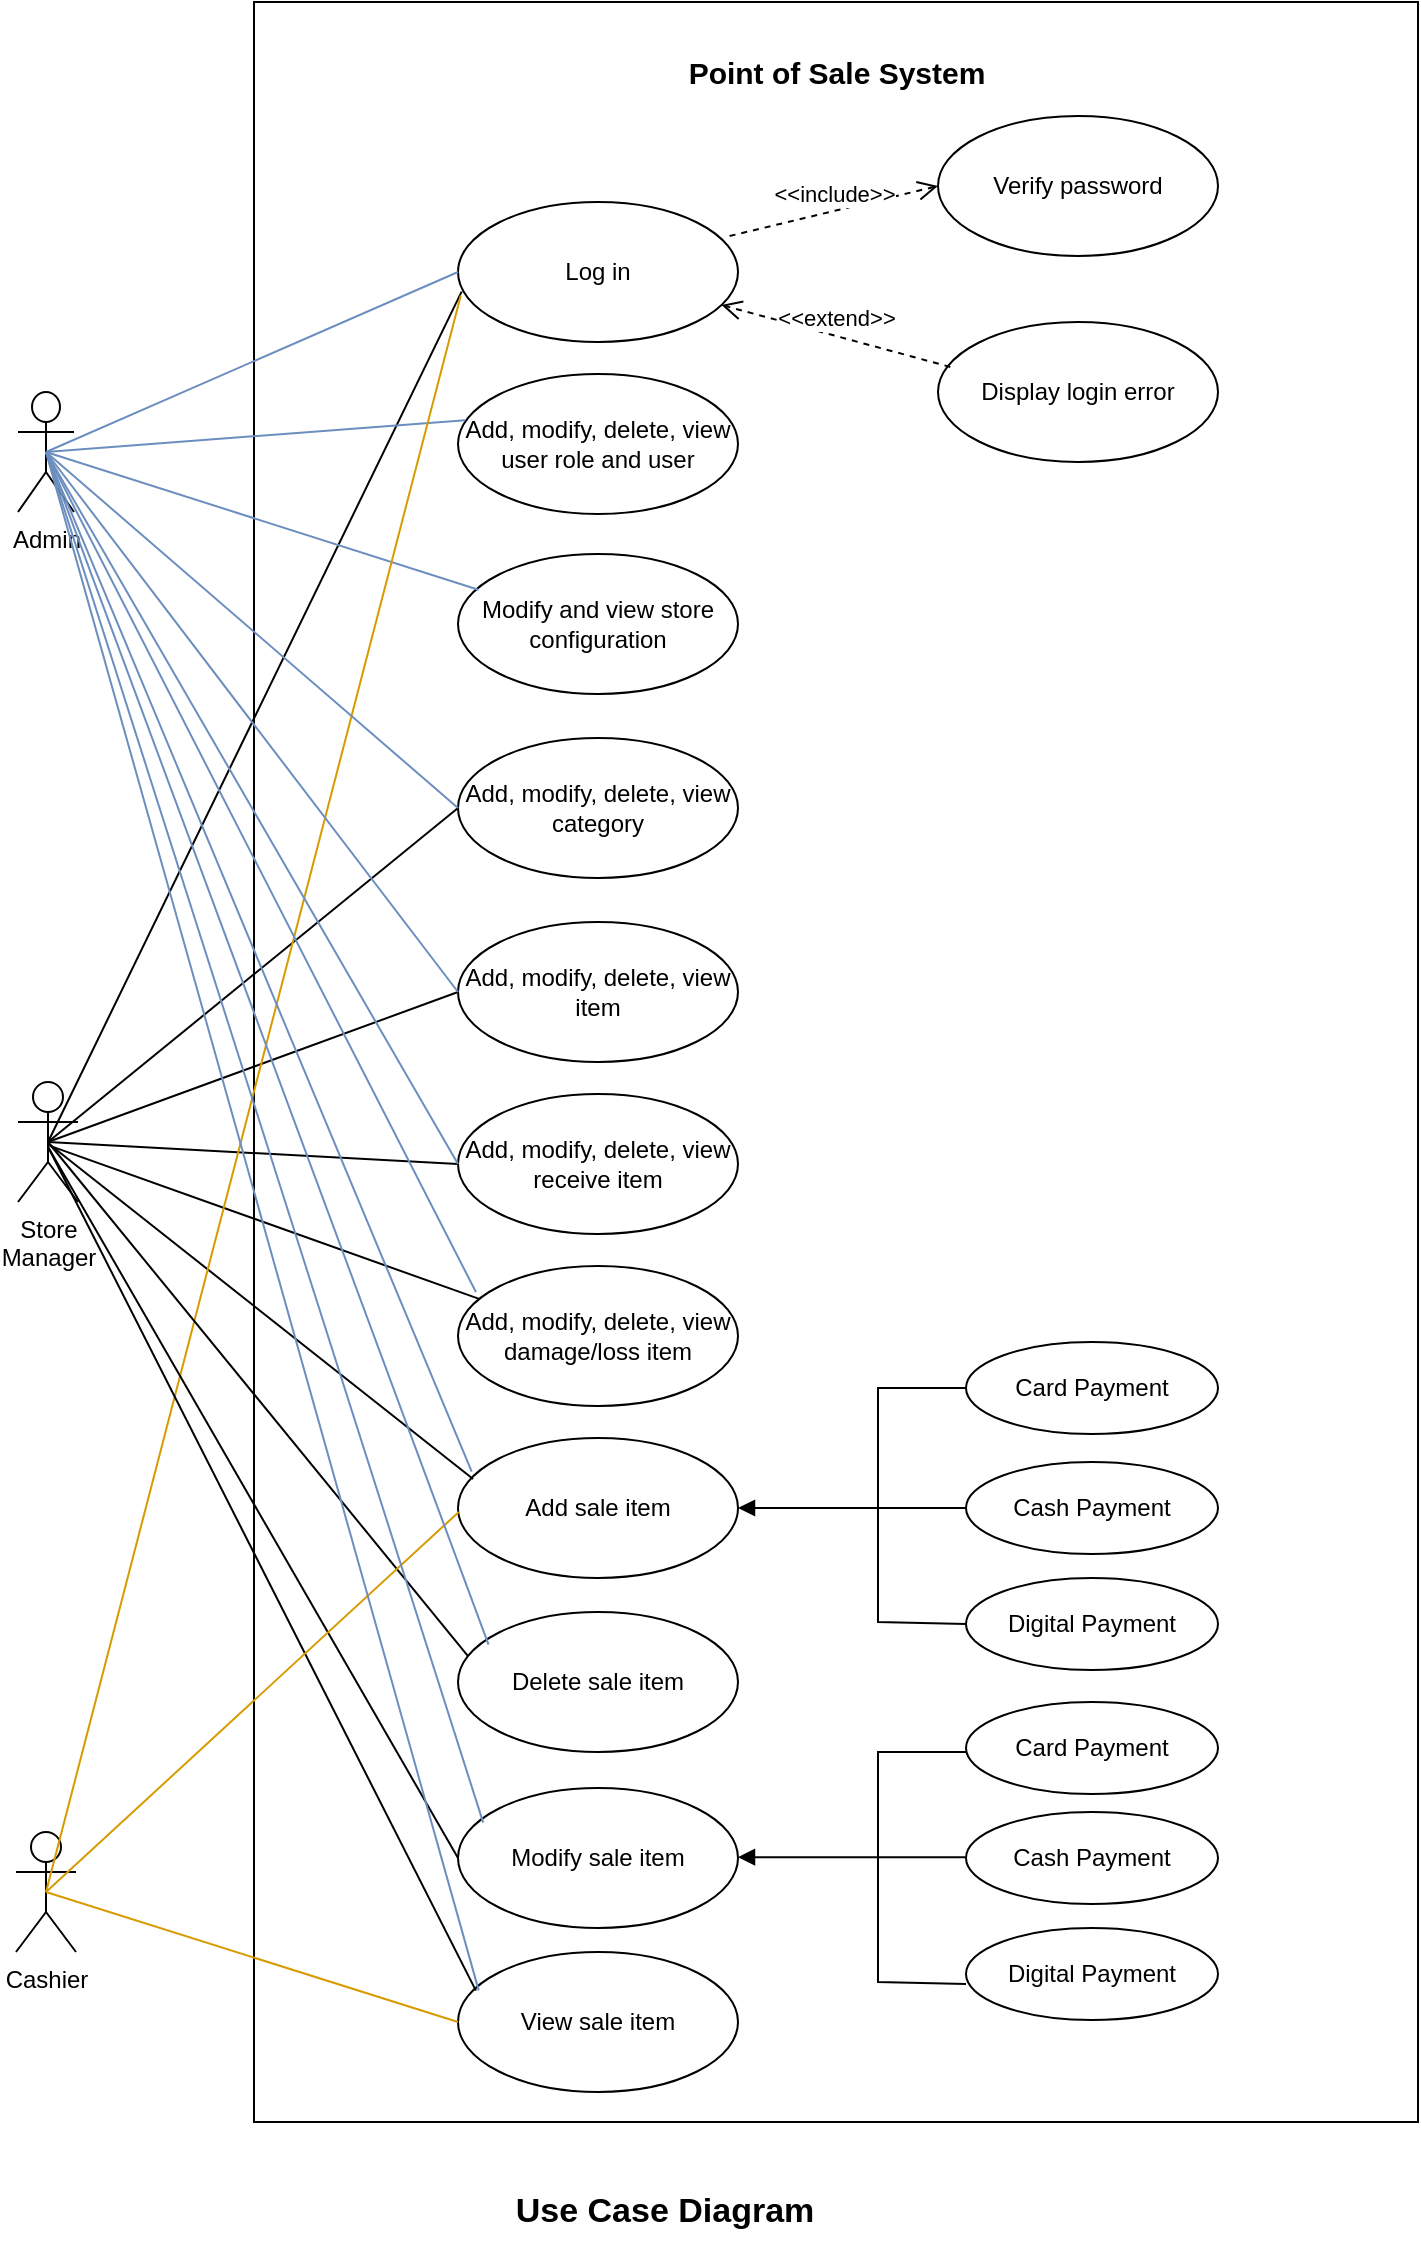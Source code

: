 <mxfile version="22.1.5" type="device">
  <diagram id="_tdXdHNpoLKDSGcBnlQh" name="Page-2">
    <mxGraphModel dx="773" dy="1018" grid="1" gridSize="10" guides="1" tooltips="1" connect="1" arrows="1" fold="1" page="1" pageScale="1" pageWidth="827" pageHeight="1169" math="0" shadow="0">
      <root>
        <mxCell id="0" />
        <mxCell id="1" parent="0" />
        <mxCell id="z1F4Iy232Cv671Z0-eVo-1" value="" style="rounded=0;whiteSpace=wrap;html=1;glass=0;shadow=0;" parent="1" vertex="1">
          <mxGeometry x="1060" y="20" width="582" height="1060" as="geometry" />
        </mxCell>
        <mxCell id="z1F4Iy232Cv671Z0-eVo-2" value="Admin" style="shape=umlActor;verticalLabelPosition=bottom;verticalAlign=top;html=1;" parent="1" vertex="1">
          <mxGeometry x="942" y="215" width="28" height="60" as="geometry" />
        </mxCell>
        <mxCell id="z1F4Iy232Cv671Z0-eVo-3" value="Store&lt;br&gt;Manager" style="shape=umlActor;verticalLabelPosition=bottom;verticalAlign=top;html=1;" parent="1" vertex="1">
          <mxGeometry x="942" y="560" width="30" height="60" as="geometry" />
        </mxCell>
        <mxCell id="z1F4Iy232Cv671Z0-eVo-4" value="&lt;b&gt;Point of Sale System&lt;/b&gt;" style="text;html=1;align=center;verticalAlign=middle;resizable=0;points=[];autosize=1;strokeColor=none;fillColor=none;fontSize=15;" parent="1" vertex="1">
          <mxGeometry x="1266" y="40" width="170" height="30" as="geometry" />
        </mxCell>
        <mxCell id="z1F4Iy232Cv671Z0-eVo-5" value="Log in" style="ellipse;whiteSpace=wrap;html=1;" parent="1" vertex="1">
          <mxGeometry x="1162" y="120" width="140" height="70" as="geometry" />
        </mxCell>
        <mxCell id="z1F4Iy232Cv671Z0-eVo-6" value="Verify password" style="ellipse;whiteSpace=wrap;html=1;" parent="1" vertex="1">
          <mxGeometry x="1402" y="77" width="140" height="70" as="geometry" />
        </mxCell>
        <mxCell id="z1F4Iy232Cv671Z0-eVo-7" value="Display login error" style="ellipse;whiteSpace=wrap;html=1;" parent="1" vertex="1">
          <mxGeometry x="1402" y="180" width="140" height="70" as="geometry" />
        </mxCell>
        <mxCell id="z1F4Iy232Cv671Z0-eVo-8" value="&amp;lt;&amp;lt;include&amp;gt;&amp;gt;" style="html=1;verticalAlign=bottom;endArrow=open;dashed=1;endSize=8;curved=0;rounded=0;exitX=0.97;exitY=0.243;exitDx=0;exitDy=0;entryX=0;entryY=0.5;entryDx=0;entryDy=0;exitPerimeter=0;" parent="1" source="z1F4Iy232Cv671Z0-eVo-5" target="z1F4Iy232Cv671Z0-eVo-6" edge="1">
          <mxGeometry relative="1" as="geometry">
            <mxPoint x="1239" y="110" as="sourcePoint" />
            <mxPoint x="1159" y="110" as="targetPoint" />
          </mxGeometry>
        </mxCell>
        <mxCell id="z1F4Iy232Cv671Z0-eVo-9" value="&amp;lt;&amp;lt;extend&amp;gt;&amp;gt;" style="html=1;verticalAlign=bottom;endArrow=open;dashed=1;endSize=8;curved=0;rounded=0;exitX=0.044;exitY=0.321;exitDx=0;exitDy=0;exitPerimeter=0;" parent="1" source="z1F4Iy232Cv671Z0-eVo-7" target="z1F4Iy232Cv671Z0-eVo-5" edge="1">
          <mxGeometry relative="1" as="geometry">
            <mxPoint x="1289" y="140" as="sourcePoint" />
            <mxPoint x="1249" y="170" as="targetPoint" />
          </mxGeometry>
        </mxCell>
        <mxCell id="z1F4Iy232Cv671Z0-eVo-10" value="" style="endArrow=none;html=1;rounded=0;exitX=0.5;exitY=0.5;exitDx=0;exitDy=0;exitPerimeter=0;entryX=0;entryY=0.5;entryDx=0;entryDy=0;fillColor=#dae8fc;strokeColor=#6c8ebf;" parent="1" source="z1F4Iy232Cv671Z0-eVo-2" target="z1F4Iy232Cv671Z0-eVo-5" edge="1">
          <mxGeometry width="50" height="50" relative="1" as="geometry">
            <mxPoint x="1049" y="127" as="sourcePoint" />
            <mxPoint x="1099" y="77" as="targetPoint" />
          </mxGeometry>
        </mxCell>
        <mxCell id="z1F4Iy232Cv671Z0-eVo-11" value="" style="endArrow=none;html=1;rounded=0;exitX=0.5;exitY=0.5;exitDx=0;exitDy=0;exitPerimeter=0;entryX=0.013;entryY=0.64;entryDx=0;entryDy=0;entryPerimeter=0;" parent="1" source="z1F4Iy232Cv671Z0-eVo-3" target="z1F4Iy232Cv671Z0-eVo-5" edge="1">
          <mxGeometry width="50" height="50" relative="1" as="geometry">
            <mxPoint x="995" y="122" as="sourcePoint" />
            <mxPoint x="1119" y="170" as="targetPoint" />
          </mxGeometry>
        </mxCell>
        <mxCell id="z1F4Iy232Cv671Z0-eVo-12" value="Add, modify, delete, view user role and user" style="ellipse;whiteSpace=wrap;html=1;" parent="1" vertex="1">
          <mxGeometry x="1162" y="206" width="140" height="70" as="geometry" />
        </mxCell>
        <mxCell id="z1F4Iy232Cv671Z0-eVo-13" value="" style="endArrow=none;html=1;rounded=0;exitX=0.5;exitY=0.5;exitDx=0;exitDy=0;exitPerimeter=0;entryX=0.026;entryY=0.33;entryDx=0;entryDy=0;entryPerimeter=0;fillColor=#dae8fc;strokeColor=#6c8ebf;" parent="1" source="z1F4Iy232Cv671Z0-eVo-2" target="z1F4Iy232Cv671Z0-eVo-12" edge="1">
          <mxGeometry width="50" height="50" relative="1" as="geometry">
            <mxPoint x="995" y="122" as="sourcePoint" />
            <mxPoint x="1129" y="165" as="targetPoint" />
          </mxGeometry>
        </mxCell>
        <mxCell id="z1F4Iy232Cv671Z0-eVo-14" value="Modify and view store configuration" style="ellipse;whiteSpace=wrap;html=1;" parent="1" vertex="1">
          <mxGeometry x="1162" y="296" width="140" height="70" as="geometry" />
        </mxCell>
        <mxCell id="z1F4Iy232Cv671Z0-eVo-15" value="" style="endArrow=none;html=1;rounded=0;exitX=0.5;exitY=0.5;exitDx=0;exitDy=0;exitPerimeter=0;entryX=0.073;entryY=0.255;entryDx=0;entryDy=0;entryPerimeter=0;fillColor=#dae8fc;strokeColor=#6c8ebf;" parent="1" source="z1F4Iy232Cv671Z0-eVo-2" target="z1F4Iy232Cv671Z0-eVo-14" edge="1">
          <mxGeometry width="50" height="50" relative="1" as="geometry">
            <mxPoint x="959" y="150" as="sourcePoint" />
            <mxPoint x="1129" y="380" as="targetPoint" />
          </mxGeometry>
        </mxCell>
        <mxCell id="z1F4Iy232Cv671Z0-eVo-16" value="Add, modify, delete, view category" style="ellipse;whiteSpace=wrap;html=1;" parent="1" vertex="1">
          <mxGeometry x="1162" y="388" width="140" height="70" as="geometry" />
        </mxCell>
        <mxCell id="z1F4Iy232Cv671Z0-eVo-17" value="Add, modify, delete, view item" style="ellipse;whiteSpace=wrap;html=1;" parent="1" vertex="1">
          <mxGeometry x="1162" y="480" width="140" height="70" as="geometry" />
        </mxCell>
        <mxCell id="z1F4Iy232Cv671Z0-eVo-18" value="Add, modify, delete, view receive item" style="ellipse;whiteSpace=wrap;html=1;" parent="1" vertex="1">
          <mxGeometry x="1162" y="566" width="140" height="70" as="geometry" />
        </mxCell>
        <mxCell id="z1F4Iy232Cv671Z0-eVo-19" value="Add, modify, delete, view damage/loss item" style="ellipse;whiteSpace=wrap;html=1;" parent="1" vertex="1">
          <mxGeometry x="1162" y="652" width="140" height="70" as="geometry" />
        </mxCell>
        <mxCell id="z1F4Iy232Cv671Z0-eVo-20" value="Add sale item" style="ellipse;whiteSpace=wrap;html=1;" parent="1" vertex="1">
          <mxGeometry x="1162" y="738" width="140" height="70" as="geometry" />
        </mxCell>
        <mxCell id="z1F4Iy232Cv671Z0-eVo-21" value="" style="endArrow=none;html=1;rounded=0;exitX=0.5;exitY=0.5;exitDx=0;exitDy=0;exitPerimeter=0;entryX=0;entryY=0.5;entryDx=0;entryDy=0;" parent="1" source="z1F4Iy232Cv671Z0-eVo-3" target="z1F4Iy232Cv671Z0-eVo-16" edge="1">
          <mxGeometry width="50" height="50" relative="1" as="geometry">
            <mxPoint x="971" y="316" as="sourcePoint" />
            <mxPoint x="1131" y="175" as="targetPoint" />
          </mxGeometry>
        </mxCell>
        <mxCell id="z1F4Iy232Cv671Z0-eVo-22" value="" style="endArrow=none;html=1;rounded=0;entryX=0;entryY=0.5;entryDx=0;entryDy=0;exitX=0.5;exitY=0.5;exitDx=0;exitDy=0;exitPerimeter=0;" parent="1" source="z1F4Iy232Cv671Z0-eVo-3" target="z1F4Iy232Cv671Z0-eVo-17" edge="1">
          <mxGeometry width="50" height="50" relative="1" as="geometry">
            <mxPoint x="959" y="310" as="sourcePoint" />
            <mxPoint x="1163" y="431" as="targetPoint" />
          </mxGeometry>
        </mxCell>
        <mxCell id="z1F4Iy232Cv671Z0-eVo-23" value="" style="endArrow=none;html=1;rounded=0;exitX=0.5;exitY=0.5;exitDx=0;exitDy=0;exitPerimeter=0;entryX=0;entryY=0.5;entryDx=0;entryDy=0;" parent="1" source="z1F4Iy232Cv671Z0-eVo-3" target="z1F4Iy232Cv671Z0-eVo-18" edge="1">
          <mxGeometry width="50" height="50" relative="1" as="geometry">
            <mxPoint x="981" y="326" as="sourcePoint" />
            <mxPoint x="1173" y="441" as="targetPoint" />
          </mxGeometry>
        </mxCell>
        <mxCell id="z1F4Iy232Cv671Z0-eVo-24" value="" style="endArrow=none;html=1;rounded=0;exitX=0.522;exitY=0.53;exitDx=0;exitDy=0;exitPerimeter=0;entryX=0.078;entryY=0.237;entryDx=0;entryDy=0;entryPerimeter=0;" parent="1" source="z1F4Iy232Cv671Z0-eVo-3" target="z1F4Iy232Cv671Z0-eVo-19" edge="1">
          <mxGeometry width="50" height="50" relative="1" as="geometry">
            <mxPoint x="991" y="336" as="sourcePoint" />
            <mxPoint x="1129" y="690" as="targetPoint" />
          </mxGeometry>
        </mxCell>
        <mxCell id="z1F4Iy232Cv671Z0-eVo-25" value="" style="endArrow=none;html=1;rounded=0;exitX=0.528;exitY=0.521;exitDx=0;exitDy=0;exitPerimeter=0;entryX=0.054;entryY=0.293;entryDx=0;entryDy=0;entryPerimeter=0;" parent="1" source="z1F4Iy232Cv671Z0-eVo-3" target="z1F4Iy232Cv671Z0-eVo-20" edge="1">
          <mxGeometry width="50" height="50" relative="1" as="geometry">
            <mxPoint x="989" y="300" as="sourcePoint" />
            <mxPoint x="1049" y="680" as="targetPoint" />
          </mxGeometry>
        </mxCell>
        <mxCell id="z1F4Iy232Cv671Z0-eVo-26" value="Cashier" style="shape=umlActor;verticalLabelPosition=bottom;verticalAlign=top;html=1;" parent="1" vertex="1">
          <mxGeometry x="941" y="935" width="30" height="60" as="geometry" />
        </mxCell>
        <mxCell id="z1F4Iy232Cv671Z0-eVo-27" value="" style="endArrow=none;html=1;rounded=0;entryX=0.01;entryY=0.668;entryDx=0;entryDy=0;entryPerimeter=0;fillColor=#ffe6cc;strokeColor=#d79b00;exitX=0.5;exitY=0.5;exitDx=0;exitDy=0;exitPerimeter=0;" parent="1" source="z1F4Iy232Cv671Z0-eVo-26" target="z1F4Iy232Cv671Z0-eVo-5" edge="1">
          <mxGeometry width="50" height="50" relative="1" as="geometry">
            <mxPoint x="962" y="970" as="sourcePoint" />
            <mxPoint x="1131" y="175" as="targetPoint" />
          </mxGeometry>
        </mxCell>
        <mxCell id="z1F4Iy232Cv671Z0-eVo-28" value="View sale item" style="ellipse;whiteSpace=wrap;html=1;" parent="1" vertex="1">
          <mxGeometry x="1162" y="995" width="140" height="70" as="geometry" />
        </mxCell>
        <mxCell id="z1F4Iy232Cv671Z0-eVo-29" value="" style="endArrow=none;html=1;rounded=0;entryX=0;entryY=0.5;entryDx=0;entryDy=0;fillColor=#ffe6cc;strokeColor=#d79b00;exitX=0.5;exitY=0.5;exitDx=0;exitDy=0;exitPerimeter=0;" parent="1" source="z1F4Iy232Cv671Z0-eVo-26" target="z1F4Iy232Cv671Z0-eVo-28" edge="1">
          <mxGeometry width="50" height="50" relative="1" as="geometry">
            <mxPoint x="962" y="970" as="sourcePoint" />
            <mxPoint x="1141" y="185" as="targetPoint" />
          </mxGeometry>
        </mxCell>
        <mxCell id="z1F4Iy232Cv671Z0-eVo-30" value="" style="endArrow=none;html=1;rounded=0;entryX=0;entryY=0.5;entryDx=0;entryDy=0;exitX=0.5;exitY=0.5;exitDx=0;exitDy=0;exitPerimeter=0;fillColor=#dae8fc;strokeColor=#6c8ebf;" parent="1" source="z1F4Iy232Cv671Z0-eVo-2" target="z1F4Iy232Cv671Z0-eVo-16" edge="1">
          <mxGeometry width="50" height="50" relative="1" as="geometry">
            <mxPoint x="962" y="160" as="sourcePoint" />
            <mxPoint x="1382" y="470" as="targetPoint" />
          </mxGeometry>
        </mxCell>
        <mxCell id="z1F4Iy232Cv671Z0-eVo-31" value="" style="endArrow=none;html=1;rounded=0;entryX=0;entryY=0.5;entryDx=0;entryDy=0;exitX=0.5;exitY=0.5;exitDx=0;exitDy=0;exitPerimeter=0;fillColor=#dae8fc;strokeColor=#6c8ebf;" parent="1" source="z1F4Iy232Cv671Z0-eVo-2" target="z1F4Iy232Cv671Z0-eVo-17" edge="1">
          <mxGeometry width="50" height="50" relative="1" as="geometry">
            <mxPoint x="952" y="180" as="sourcePoint" />
            <mxPoint x="1132" y="446" as="targetPoint" />
          </mxGeometry>
        </mxCell>
        <mxCell id="z1F4Iy232Cv671Z0-eVo-32" value="" style="endArrow=none;html=1;rounded=0;exitX=0;exitY=0.5;exitDx=0;exitDy=0;entryX=0.5;entryY=0.5;entryDx=0;entryDy=0;entryPerimeter=0;fillColor=#dae8fc;strokeColor=#6c8ebf;" parent="1" source="z1F4Iy232Cv671Z0-eVo-18" target="z1F4Iy232Cv671Z0-eVo-2" edge="1">
          <mxGeometry width="50" height="50" relative="1" as="geometry">
            <mxPoint x="1322" y="590" as="sourcePoint" />
            <mxPoint x="1372" y="540" as="targetPoint" />
          </mxGeometry>
        </mxCell>
        <mxCell id="z1F4Iy232Cv671Z0-eVo-33" value="" style="endArrow=none;html=1;rounded=0;entryX=0.064;entryY=0.186;entryDx=0;entryDy=0;entryPerimeter=0;fillColor=#dae8fc;strokeColor=#6c8ebf;exitX=0.5;exitY=0.5;exitDx=0;exitDy=0;exitPerimeter=0;" parent="1" source="z1F4Iy232Cv671Z0-eVo-2" target="z1F4Iy232Cv671Z0-eVo-19" edge="1">
          <mxGeometry width="50" height="50" relative="1" as="geometry">
            <mxPoint x="962" y="160" as="sourcePoint" />
            <mxPoint x="1372" y="540" as="targetPoint" />
          </mxGeometry>
        </mxCell>
        <mxCell id="z1F4Iy232Cv671Z0-eVo-34" value="" style="endArrow=none;html=1;rounded=0;exitX=0.049;exitY=0.24;exitDx=0;exitDy=0;exitPerimeter=0;entryX=0.5;entryY=0.5;entryDx=0;entryDy=0;entryPerimeter=0;fillColor=#dae8fc;strokeColor=#6c8ebf;" parent="1" source="z1F4Iy232Cv671Z0-eVo-20" target="z1F4Iy232Cv671Z0-eVo-2" edge="1">
          <mxGeometry width="50" height="50" relative="1" as="geometry">
            <mxPoint x="1322" y="580" as="sourcePoint" />
            <mxPoint x="1372" y="530" as="targetPoint" />
          </mxGeometry>
        </mxCell>
        <mxCell id="z1F4Iy232Cv671Z0-eVo-35" value="Delete sale item" style="ellipse;whiteSpace=wrap;html=1;" parent="1" vertex="1">
          <mxGeometry x="1162" y="825" width="140" height="70" as="geometry" />
        </mxCell>
        <mxCell id="z1F4Iy232Cv671Z0-eVo-36" value="Modify sale item" style="ellipse;whiteSpace=wrap;html=1;" parent="1" vertex="1">
          <mxGeometry x="1162" y="913" width="140" height="70" as="geometry" />
        </mxCell>
        <mxCell id="z1F4Iy232Cv671Z0-eVo-37" value="Card Payment" style="ellipse;whiteSpace=wrap;html=1;" parent="1" vertex="1">
          <mxGeometry x="1416" y="690" width="126" height="46" as="geometry" />
        </mxCell>
        <mxCell id="z1F4Iy232Cv671Z0-eVo-38" value="Cash Payment" style="ellipse;whiteSpace=wrap;html=1;" parent="1" vertex="1">
          <mxGeometry x="1416" y="750" width="126" height="46" as="geometry" />
        </mxCell>
        <mxCell id="z1F4Iy232Cv671Z0-eVo-39" value="Digital Payment" style="ellipse;whiteSpace=wrap;html=1;" parent="1" vertex="1">
          <mxGeometry x="1416" y="808" width="126" height="46" as="geometry" />
        </mxCell>
        <mxCell id="z1F4Iy232Cv671Z0-eVo-40" value="Card Payment" style="ellipse;whiteSpace=wrap;html=1;" parent="1" vertex="1">
          <mxGeometry x="1416" y="870" width="126" height="46" as="geometry" />
        </mxCell>
        <mxCell id="z1F4Iy232Cv671Z0-eVo-41" value="Cash Payment" style="ellipse;whiteSpace=wrap;html=1;" parent="1" vertex="1">
          <mxGeometry x="1416" y="925" width="126" height="46" as="geometry" />
        </mxCell>
        <mxCell id="z1F4Iy232Cv671Z0-eVo-42" value="Digital Payment" style="ellipse;whiteSpace=wrap;html=1;" parent="1" vertex="1">
          <mxGeometry x="1416" y="983" width="126" height="46" as="geometry" />
        </mxCell>
        <mxCell id="z1F4Iy232Cv671Z0-eVo-43" value="" style="html=1;verticalAlign=bottom;endArrow=block;curved=0;rounded=0;exitX=0;exitY=0.5;exitDx=0;exitDy=0;entryX=1;entryY=0.5;entryDx=0;entryDy=0;" parent="1" source="z1F4Iy232Cv671Z0-eVo-38" target="z1F4Iy232Cv671Z0-eVo-20" edge="1">
          <mxGeometry width="80" relative="1" as="geometry">
            <mxPoint x="1152" y="870" as="sourcePoint" />
            <mxPoint x="1232" y="870" as="targetPoint" />
          </mxGeometry>
        </mxCell>
        <mxCell id="z1F4Iy232Cv671Z0-eVo-44" value="" style="endArrow=none;html=1;rounded=0;entryX=0;entryY=0.5;entryDx=0;entryDy=0;" parent="1" target="z1F4Iy232Cv671Z0-eVo-37" edge="1">
          <mxGeometry width="50" height="50" relative="1" as="geometry">
            <mxPoint x="1372" y="780" as="sourcePoint" />
            <mxPoint x="1396" y="710" as="targetPoint" />
            <Array as="points">
              <mxPoint x="1372" y="713" />
            </Array>
          </mxGeometry>
        </mxCell>
        <mxCell id="z1F4Iy232Cv671Z0-eVo-45" value="" style="endArrow=none;html=1;rounded=0;exitX=0;exitY=0.5;exitDx=0;exitDy=0;" parent="1" source="z1F4Iy232Cv671Z0-eVo-39" edge="1">
          <mxGeometry width="50" height="50" relative="1" as="geometry">
            <mxPoint x="1319" y="846" as="sourcePoint" />
            <mxPoint x="1372" y="780" as="targetPoint" />
            <Array as="points">
              <mxPoint x="1372" y="830" />
            </Array>
          </mxGeometry>
        </mxCell>
        <mxCell id="z1F4Iy232Cv671Z0-eVo-46" value="" style="html=1;verticalAlign=bottom;endArrow=block;curved=0;rounded=0;exitX=0;exitY=0.5;exitDx=0;exitDy=0;entryX=1;entryY=0.5;entryDx=0;entryDy=0;" parent="1" edge="1">
          <mxGeometry width="80" relative="1" as="geometry">
            <mxPoint x="1416" y="947.58" as="sourcePoint" />
            <mxPoint x="1302" y="947.58" as="targetPoint" />
          </mxGeometry>
        </mxCell>
        <mxCell id="z1F4Iy232Cv671Z0-eVo-47" value="" style="endArrow=none;html=1;rounded=0;exitX=0;exitY=0.5;exitDx=0;exitDy=0;" parent="1" edge="1">
          <mxGeometry width="50" height="50" relative="1" as="geometry">
            <mxPoint x="1416" y="1011" as="sourcePoint" />
            <mxPoint x="1372" y="960" as="targetPoint" />
            <Array as="points">
              <mxPoint x="1372" y="1010" />
            </Array>
          </mxGeometry>
        </mxCell>
        <mxCell id="z1F4Iy232Cv671Z0-eVo-48" value="" style="endArrow=none;html=1;rounded=0;entryX=0;entryY=0.5;entryDx=0;entryDy=0;" parent="1" edge="1">
          <mxGeometry width="50" height="50" relative="1" as="geometry">
            <mxPoint x="1372" y="962" as="sourcePoint" />
            <mxPoint x="1416" y="895" as="targetPoint" />
            <Array as="points">
              <mxPoint x="1372" y="895" />
            </Array>
          </mxGeometry>
        </mxCell>
        <mxCell id="z1F4Iy232Cv671Z0-eVo-49" value="" style="endArrow=none;html=1;rounded=0;exitX=0.5;exitY=0.5;exitDx=0;exitDy=0;exitPerimeter=0;entryX=0.035;entryY=0.313;entryDx=0;entryDy=0;entryPerimeter=0;" parent="1" source="z1F4Iy232Cv671Z0-eVo-3" target="z1F4Iy232Cv671Z0-eVo-35" edge="1">
          <mxGeometry width="50" height="50" relative="1" as="geometry">
            <mxPoint x="968" y="601" as="sourcePoint" />
            <mxPoint x="1180" y="769" as="targetPoint" />
          </mxGeometry>
        </mxCell>
        <mxCell id="z1F4Iy232Cv671Z0-eVo-50" value="" style="endArrow=none;html=1;rounded=0;entryX=0;entryY=0.5;entryDx=0;entryDy=0;exitX=0.511;exitY=0.55;exitDx=0;exitDy=0;exitPerimeter=0;" parent="1" source="z1F4Iy232Cv671Z0-eVo-3" target="z1F4Iy232Cv671Z0-eVo-36" edge="1">
          <mxGeometry width="50" height="50" relative="1" as="geometry">
            <mxPoint x="962" y="590" as="sourcePoint" />
            <mxPoint x="1190" y="779" as="targetPoint" />
          </mxGeometry>
        </mxCell>
        <mxCell id="z1F4Iy232Cv671Z0-eVo-51" value="" style="endArrow=none;html=1;rounded=0;exitX=0.504;exitY=0.544;exitDx=0;exitDy=0;exitPerimeter=0;entryX=0.064;entryY=0.276;entryDx=0;entryDy=0;entryPerimeter=0;" parent="1" source="z1F4Iy232Cv671Z0-eVo-3" target="z1F4Iy232Cv671Z0-eVo-28" edge="1">
          <mxGeometry width="50" height="50" relative="1" as="geometry">
            <mxPoint x="988" y="621" as="sourcePoint" />
            <mxPoint x="1200" y="789" as="targetPoint" />
          </mxGeometry>
        </mxCell>
        <mxCell id="z1F4Iy232Cv671Z0-eVo-52" value="" style="endArrow=none;html=1;rounded=0;entryX=0.003;entryY=0.528;entryDx=0;entryDy=0;fillColor=#ffe6cc;strokeColor=#d79b00;exitX=0.5;exitY=0.5;exitDx=0;exitDy=0;exitPerimeter=0;entryPerimeter=0;" parent="1" source="z1F4Iy232Cv671Z0-eVo-26" target="z1F4Iy232Cv671Z0-eVo-20" edge="1">
          <mxGeometry width="50" height="50" relative="1" as="geometry">
            <mxPoint x="966" y="975" as="sourcePoint" />
            <mxPoint x="1172" y="1040" as="targetPoint" />
          </mxGeometry>
        </mxCell>
        <mxCell id="z1F4Iy232Cv671Z0-eVo-53" value="" style="endArrow=none;html=1;rounded=0;exitX=0.109;exitY=0.233;exitDx=0;exitDy=0;entryX=0.5;entryY=0.5;entryDx=0;entryDy=0;entryPerimeter=0;fillColor=#dae8fc;strokeColor=#6c8ebf;exitPerimeter=0;" parent="1" source="z1F4Iy232Cv671Z0-eVo-35" target="z1F4Iy232Cv671Z0-eVo-2" edge="1">
          <mxGeometry width="50" height="50" relative="1" as="geometry">
            <mxPoint x="1179" y="765" as="sourcePoint" />
            <mxPoint x="966" y="255" as="targetPoint" />
          </mxGeometry>
        </mxCell>
        <mxCell id="z1F4Iy232Cv671Z0-eVo-54" value="" style="endArrow=none;html=1;rounded=0;exitX=0.09;exitY=0.247;exitDx=0;exitDy=0;exitPerimeter=0;entryX=0.5;entryY=0.5;entryDx=0;entryDy=0;entryPerimeter=0;fillColor=#dae8fc;strokeColor=#6c8ebf;" parent="1" source="z1F4Iy232Cv671Z0-eVo-36" target="z1F4Iy232Cv671Z0-eVo-2" edge="1">
          <mxGeometry width="50" height="50" relative="1" as="geometry">
            <mxPoint x="1189" y="775" as="sourcePoint" />
            <mxPoint x="976" y="265" as="targetPoint" />
          </mxGeometry>
        </mxCell>
        <mxCell id="z1F4Iy232Cv671Z0-eVo-55" value="" style="endArrow=none;html=1;rounded=0;exitX=0.074;exitY=0.274;exitDx=0;exitDy=0;exitPerimeter=0;entryX=0.5;entryY=0.5;entryDx=0;entryDy=0;entryPerimeter=0;fillColor=#dae8fc;strokeColor=#6c8ebf;" parent="1" source="z1F4Iy232Cv671Z0-eVo-28" target="z1F4Iy232Cv671Z0-eVo-2" edge="1">
          <mxGeometry width="50" height="50" relative="1" as="geometry">
            <mxPoint x="1199" y="785" as="sourcePoint" />
            <mxPoint x="986" y="275" as="targetPoint" />
          </mxGeometry>
        </mxCell>
        <mxCell id="fQYw5PycG-79CdVV8EWU-1" value="&lt;b&gt;Use Case Diagram&lt;/b&gt;" style="text;html=1;align=center;verticalAlign=middle;resizable=0;points=[];autosize=1;strokeColor=none;fillColor=none;fontSize=17;" parent="1" vertex="1">
          <mxGeometry x="1180" y="1110" width="170" height="30" as="geometry" />
        </mxCell>
      </root>
    </mxGraphModel>
  </diagram>
</mxfile>

